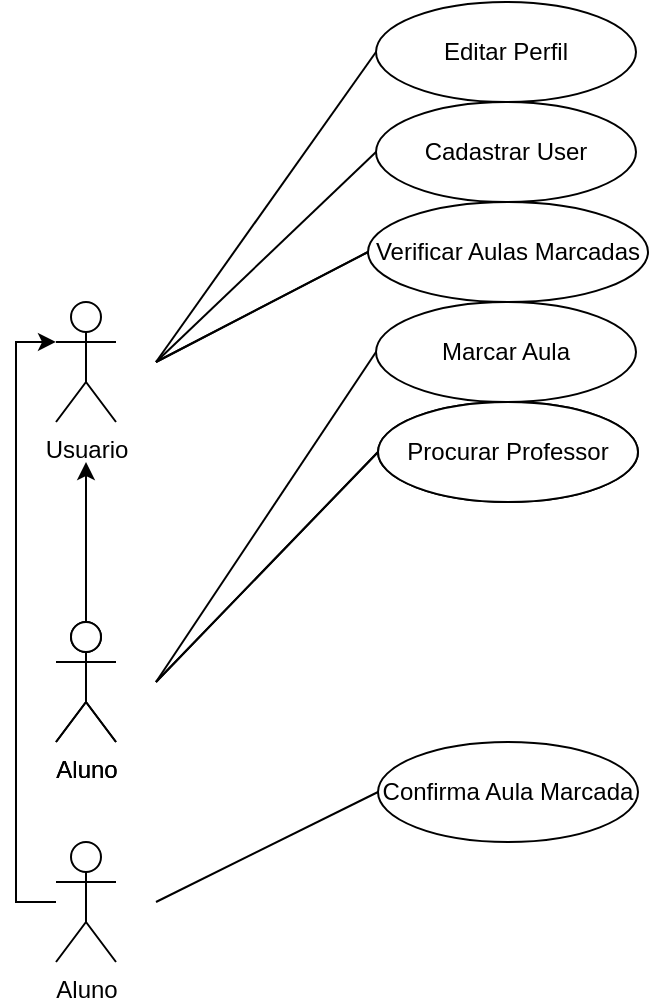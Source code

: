 <mxfile version="13.7.5" type="device"><diagram id="nXkAkS6DXSMpRDkG4HhG" name="Page-1"><mxGraphModel dx="1550" dy="575" grid="1" gridSize="10" guides="1" tooltips="1" connect="1" arrows="1" fold="1" page="1" pageScale="1" pageWidth="827" pageHeight="1169" math="0" shadow="0"><root><mxCell id="0"/><mxCell id="1" parent="0"/><mxCell id="_d77haCOO8ttzCl51boL-1" value="Usuario" style="shape=umlActor;verticalLabelPosition=bottom;verticalAlign=top;html=1;outlineConnect=0;" parent="1" vertex="1"><mxGeometry x="110" y="170" width="30" height="60" as="geometry"/></mxCell><mxCell id="_d77haCOO8ttzCl51boL-2" value="Cadastrar User" style="ellipse;whiteSpace=wrap;html=1;" parent="1" vertex="1"><mxGeometry x="270" y="70" width="130" height="50" as="geometry"/></mxCell><mxCell id="_d77haCOO8ttzCl51boL-4" value="Verificar Aulas Marcadas " style="ellipse;whiteSpace=wrap;html=1;" parent="1" vertex="1"><mxGeometry x="266" y="120" width="140" height="50" as="geometry"/></mxCell><mxCell id="_d77haCOO8ttzCl51boL-5" value="Marcar Aula" style="ellipse;whiteSpace=wrap;html=1;" parent="1" vertex="1"><mxGeometry x="270" y="170" width="130" height="50" as="geometry"/></mxCell><mxCell id="_d77haCOO8ttzCl51boL-6" value="Editar Perfil" style="ellipse;whiteSpace=wrap;html=1;" parent="1" vertex="1"><mxGeometry x="270" y="20" width="130" height="50" as="geometry"/></mxCell><mxCell id="_d77haCOO8ttzCl51boL-9" value="Procurar Professor" style="ellipse;whiteSpace=wrap;html=1;" parent="1" vertex="1"><mxGeometry x="271" y="220" width="130" height="50" as="geometry"/></mxCell><mxCell id="gczpOfj3Y8p_MAoirJPf-3" style="edgeStyle=orthogonalEdgeStyle;rounded=0;orthogonalLoop=1;jettySize=auto;html=1;" parent="1" source="_d77haCOO8ttzCl51boL-10" edge="1"><mxGeometry relative="1" as="geometry"><mxPoint x="125" y="250" as="targetPoint"/></mxGeometry></mxCell><mxCell id="_d77haCOO8ttzCl51boL-10" value="Aluno" style="shape=umlActor;verticalLabelPosition=bottom;verticalAlign=top;html=1;outlineConnect=0;" parent="1" vertex="1"><mxGeometry x="110" y="330" width="30" height="60" as="geometry"/></mxCell><mxCell id="_d77haCOO8ttzCl51boL-13" value="" style="endArrow=none;html=1;entryX=0;entryY=0.5;entryDx=0;entryDy=0;" parent="1" target="_d77haCOO8ttzCl51boL-2" edge="1"><mxGeometry width="50" height="50" relative="1" as="geometry"><mxPoint x="160" y="200" as="sourcePoint"/><mxPoint x="440" y="270" as="targetPoint"/></mxGeometry></mxCell><mxCell id="_d77haCOO8ttzCl51boL-14" value="" style="endArrow=none;html=1;entryX=0;entryY=0.5;entryDx=0;entryDy=0;" parent="1" target="_d77haCOO8ttzCl51boL-4" edge="1"><mxGeometry width="50" height="50" relative="1" as="geometry"><mxPoint x="160" y="200" as="sourcePoint"/><mxPoint x="270" y="95" as="targetPoint"/></mxGeometry></mxCell><mxCell id="_d77haCOO8ttzCl51boL-16" value="" style="endArrow=none;html=1;entryX=0;entryY=0.5;entryDx=0;entryDy=0;" parent="1" target="_d77haCOO8ttzCl51boL-6" edge="1"><mxGeometry width="50" height="50" relative="1" as="geometry"><mxPoint x="160" y="200" as="sourcePoint"/><mxPoint x="290" y="115" as="targetPoint"/></mxGeometry></mxCell><mxCell id="gczpOfj3Y8p_MAoirJPf-1" value="Procurar Professor" style="ellipse;whiteSpace=wrap;html=1;" parent="1" vertex="1"><mxGeometry x="271" y="220" width="130" height="50" as="geometry"/></mxCell><mxCell id="gczpOfj3Y8p_MAoirJPf-2" value="Confirma Aula Marcada" style="ellipse;whiteSpace=wrap;html=1;" parent="1" vertex="1"><mxGeometry x="271" y="390" width="130" height="50" as="geometry"/></mxCell><mxCell id="gczpOfj3Y8p_MAoirJPf-4" value="" style="endArrow=none;html=1;entryX=0;entryY=0.5;entryDx=0;entryDy=0;" parent="1" edge="1"><mxGeometry width="50" height="50" relative="1" as="geometry"><mxPoint x="160" y="200" as="sourcePoint"/><mxPoint x="266" y="145" as="targetPoint"/></mxGeometry></mxCell><mxCell id="gczpOfj3Y8p_MAoirJPf-5" value="" style="endArrow=none;html=1;entryX=0;entryY=0.5;entryDx=0;entryDy=0;" parent="1" target="_d77haCOO8ttzCl51boL-5" edge="1"><mxGeometry width="50" height="50" relative="1" as="geometry"><mxPoint x="160" y="360" as="sourcePoint"/><mxPoint x="276" y="155" as="targetPoint"/></mxGeometry></mxCell><mxCell id="gczpOfj3Y8p_MAoirJPf-6" value="" style="endArrow=none;html=1;entryX=0;entryY=0.5;entryDx=0;entryDy=0;" parent="1" target="gczpOfj3Y8p_MAoirJPf-1" edge="1"><mxGeometry width="50" height="50" relative="1" as="geometry"><mxPoint x="160" y="360" as="sourcePoint"/><mxPoint x="286" y="165" as="targetPoint"/></mxGeometry></mxCell><mxCell id="gczpOfj3Y8p_MAoirJPf-8" value="Aluno" style="shape=umlActor;verticalLabelPosition=bottom;verticalAlign=top;html=1;outlineConnect=0;" parent="1" vertex="1"><mxGeometry x="110" y="330" width="30" height="60" as="geometry"/></mxCell><mxCell id="gczpOfj3Y8p_MAoirJPf-10" style="edgeStyle=orthogonalEdgeStyle;rounded=0;orthogonalLoop=1;jettySize=auto;html=1;entryX=0;entryY=0.333;entryDx=0;entryDy=0;entryPerimeter=0;" parent="1" source="gczpOfj3Y8p_MAoirJPf-9" target="_d77haCOO8ttzCl51boL-1" edge="1"><mxGeometry relative="1" as="geometry"><Array as="points"><mxPoint x="90" y="470"/><mxPoint x="90" y="190"/></Array></mxGeometry></mxCell><mxCell id="gczpOfj3Y8p_MAoirJPf-9" value="Aluno" style="shape=umlActor;verticalLabelPosition=bottom;verticalAlign=top;html=1;outlineConnect=0;" parent="1" vertex="1"><mxGeometry x="110" y="440" width="30" height="60" as="geometry"/></mxCell><mxCell id="gczpOfj3Y8p_MAoirJPf-11" value="" style="endArrow=none;html=1;entryX=0;entryY=0.5;entryDx=0;entryDy=0;" parent="1" edge="1"><mxGeometry width="50" height="50" relative="1" as="geometry"><mxPoint x="160" y="360" as="sourcePoint"/><mxPoint x="271" y="245" as="targetPoint"/></mxGeometry></mxCell><mxCell id="gczpOfj3Y8p_MAoirJPf-12" value="" style="endArrow=none;html=1;entryX=0;entryY=0.5;entryDx=0;entryDy=0;" parent="1" target="gczpOfj3Y8p_MAoirJPf-2" edge="1"><mxGeometry width="50" height="50" relative="1" as="geometry"><mxPoint x="160" y="470" as="sourcePoint"/><mxPoint x="281" y="255" as="targetPoint"/></mxGeometry></mxCell></root></mxGraphModel></diagram></mxfile>